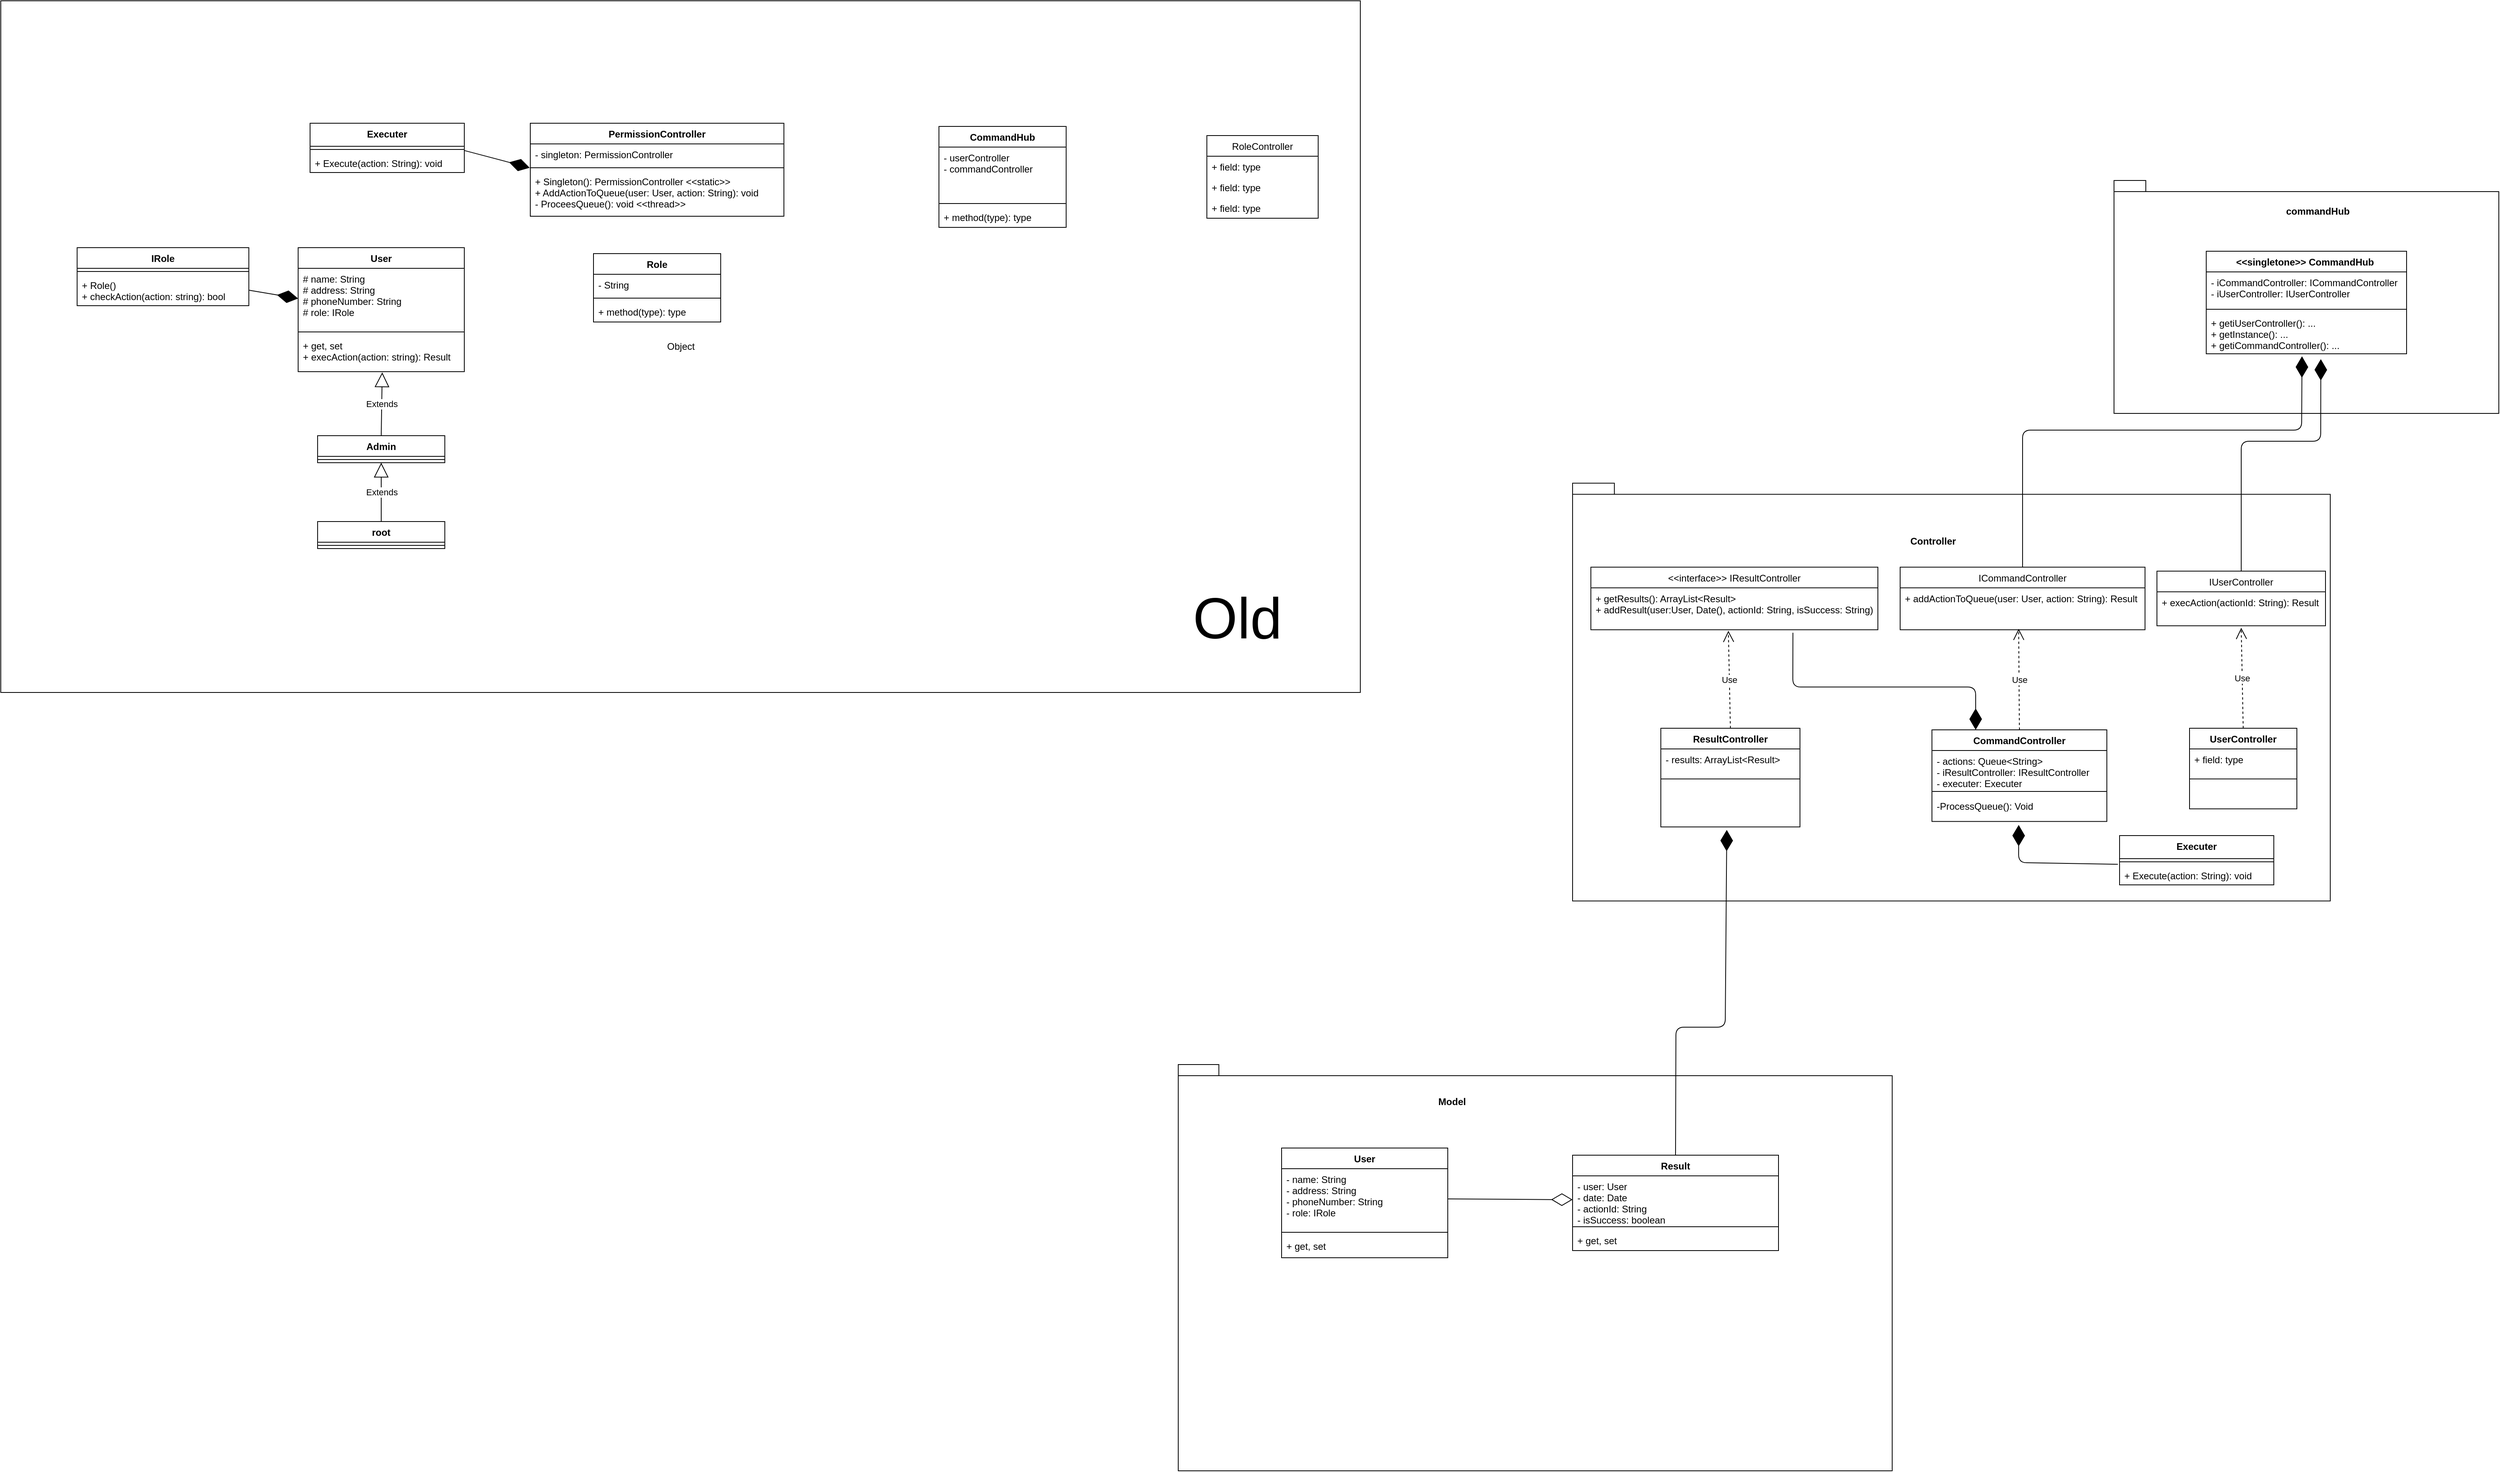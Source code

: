 <mxfile version="13.0.3" type="device"><diagram id="T-yTcpe1odTzzjGaCp-8" name="Page-1"><mxGraphModel dx="5155" dy="2055" grid="0" gridSize="10" guides="1" tooltips="1" connect="1" arrows="1" fold="1" page="0" pageScale="1" pageWidth="827" pageHeight="1169" math="0" shadow="0"><root><mxCell id="0"/><mxCell id="1" parent="0"/><mxCell id="IPdz77YoFAxO_z4YQOVF-111" value="Object" style="html=1;" vertex="1" parent="1"><mxGeometry x="-1524" y="367" width="1710" height="870" as="geometry"/></mxCell><mxCell id="EQePT70joVO9GMre0ixk-49" value="" style="endArrow=diamondThin;endFill=1;endSize=24;html=1;entryX=0;entryY=0.5;entryDx=0;entryDy=0;exitX=1;exitY=0.5;exitDx=0;exitDy=0;" parent="1" source="8HXNI2pYy66tV-3SzxtQ-8" target="EQePT70joVO9GMre0ixk-6" edge="1"><mxGeometry width="160" relative="1" as="geometry"><mxPoint x="-1202" y="755" as="sourcePoint"/><mxPoint x="-1186" y="893" as="targetPoint"/></mxGeometry></mxCell><mxCell id="EQePT70joVO9GMre0ixk-50" value="Extends" style="endArrow=block;endSize=16;endFill=0;html=1;exitX=0.5;exitY=0;exitDx=0;exitDy=0;entryX=0.506;entryY=1.019;entryDx=0;entryDy=0;entryPerimeter=0;" parent="1" source="EQePT70joVO9GMre0ixk-9" target="EQePT70joVO9GMre0ixk-8" edge="1"><mxGeometry width="160" relative="1" as="geometry"><mxPoint x="-1311" y="950" as="sourcePoint"/><mxPoint x="-1151" y="950" as="targetPoint"/></mxGeometry></mxCell><mxCell id="EQePT70joVO9GMre0ixk-51" value="Extends" style="endArrow=block;endSize=16;endFill=0;html=1;exitX=0.5;exitY=0;exitDx=0;exitDy=0;entryX=0.5;entryY=1;entryDx=0;entryDy=0;" parent="1" source="EQePT70joVO9GMre0ixk-47" target="EQePT70joVO9GMre0ixk-9" edge="1"><mxGeometry width="160" relative="1" as="geometry"><mxPoint x="-1341.5" y="972" as="sourcePoint"/><mxPoint x="-1181.5" y="972" as="targetPoint"/></mxGeometry></mxCell><mxCell id="8HXNI2pYy66tV-3SzxtQ-18" value="" style="endArrow=diamondThin;html=1;entryX=-0.002;entryY=-0.069;entryDx=0;entryDy=0;entryPerimeter=0;exitX=0.998;exitY=-0.112;exitDx=0;exitDy=0;exitPerimeter=0;endFill=1;endSize=24;" parent="1" source="8HXNI2pYy66tV-3SzxtQ-4" target="8HXNI2pYy66tV-3SzxtQ-12" edge="1"><mxGeometry width="50" height="50" relative="1" as="geometry"><mxPoint x="-904" y="664" as="sourcePoint"/><mxPoint x="-854" y="614" as="targetPoint"/></mxGeometry></mxCell><mxCell id="IPdz77YoFAxO_z4YQOVF-36" value="" style="group" vertex="1" connectable="0" parent="1"><mxGeometry x="-43" y="1705" width="898" height="511" as="geometry"/></mxCell><mxCell id="IPdz77YoFAxO_z4YQOVF-37" value="" style="shape=folder;fontStyle=1;spacingTop=10;tabWidth=40;tabHeight=14;tabPosition=left;html=1;" vertex="1" parent="IPdz77YoFAxO_z4YQOVF-36"><mxGeometry width="898" height="511" as="geometry"/></mxCell><mxCell id="IPdz77YoFAxO_z4YQOVF-38" value="&lt;b&gt;Model&lt;/b&gt;" style="text;html=1;align=center;verticalAlign=middle;resizable=0;points=[];autosize=1;" vertex="1" parent="IPdz77YoFAxO_z4YQOVF-36"><mxGeometry x="321.501" y="37.999" width="45" height="18" as="geometry"/></mxCell><mxCell id="IPdz77YoFAxO_z4YQOVF-18" value="User" style="swimlane;fontStyle=1;align=center;verticalAlign=top;childLayout=stackLayout;horizontal=1;startSize=26;horizontalStack=0;resizeParent=1;resizeParentMax=0;resizeLast=0;collapsible=1;marginBottom=0;" vertex="1" parent="IPdz77YoFAxO_z4YQOVF-36"><mxGeometry x="130" y="105" width="209" height="138" as="geometry"/></mxCell><mxCell id="IPdz77YoFAxO_z4YQOVF-19" value="- name: String&#10;- address: String&#10;- phoneNumber: String&#10;- role: IRole" style="text;strokeColor=none;fillColor=none;align=left;verticalAlign=top;spacingLeft=4;spacingRight=4;overflow=hidden;rotatable=0;points=[[0,0.5],[1,0.5]];portConstraint=eastwest;" vertex="1" parent="IPdz77YoFAxO_z4YQOVF-18"><mxGeometry y="26" width="209" height="76" as="geometry"/></mxCell><mxCell id="IPdz77YoFAxO_z4YQOVF-20" value="" style="line;strokeWidth=1;fillColor=none;align=left;verticalAlign=middle;spacingTop=-1;spacingLeft=3;spacingRight=3;rotatable=0;labelPosition=right;points=[];portConstraint=eastwest;" vertex="1" parent="IPdz77YoFAxO_z4YQOVF-18"><mxGeometry y="102" width="209" height="8" as="geometry"/></mxCell><mxCell id="IPdz77YoFAxO_z4YQOVF-21" value="+ get, set" style="text;strokeColor=none;fillColor=none;align=left;verticalAlign=top;spacingLeft=4;spacingRight=4;overflow=hidden;rotatable=0;points=[[0,0.5],[1,0.5]];portConstraint=eastwest;" vertex="1" parent="IPdz77YoFAxO_z4YQOVF-18"><mxGeometry y="110" width="209" height="28" as="geometry"/></mxCell><mxCell id="IPdz77YoFAxO_z4YQOVF-43" value="" style="endArrow=diamondThin;endFill=0;endSize=24;html=1;entryX=0;entryY=0.5;entryDx=0;entryDy=0;exitX=1;exitY=0.5;exitDx=0;exitDy=0;" edge="1" parent="IPdz77YoFAxO_z4YQOVF-36" source="IPdz77YoFAxO_z4YQOVF-19" target="IPdz77YoFAxO_z4YQOVF-40"><mxGeometry width="160" relative="1" as="geometry"><mxPoint x="320" y="268" as="sourcePoint"/><mxPoint x="480" y="268" as="targetPoint"/></mxGeometry></mxCell><mxCell id="IPdz77YoFAxO_z4YQOVF-39" value="Result" style="swimlane;fontStyle=1;align=center;verticalAlign=top;childLayout=stackLayout;horizontal=1;startSize=26;horizontalStack=0;resizeParent=1;resizeParentMax=0;resizeLast=0;collapsible=1;marginBottom=0;" vertex="1" parent="IPdz77YoFAxO_z4YQOVF-36"><mxGeometry x="496" y="114" width="259" height="120" as="geometry"/></mxCell><mxCell id="IPdz77YoFAxO_z4YQOVF-40" value="- user: User&#10;- date: Date&#10;- actionId: String&#10;- isSuccess: boolean" style="text;strokeColor=none;fillColor=none;align=left;verticalAlign=top;spacingLeft=4;spacingRight=4;overflow=hidden;rotatable=0;points=[[0,0.5],[1,0.5]];portConstraint=eastwest;" vertex="1" parent="IPdz77YoFAxO_z4YQOVF-39"><mxGeometry y="26" width="259" height="60" as="geometry"/></mxCell><mxCell id="IPdz77YoFAxO_z4YQOVF-41" value="" style="line;strokeWidth=1;fillColor=none;align=left;verticalAlign=middle;spacingTop=-1;spacingLeft=3;spacingRight=3;rotatable=0;labelPosition=right;points=[];portConstraint=eastwest;" vertex="1" parent="IPdz77YoFAxO_z4YQOVF-39"><mxGeometry y="86" width="259" height="8" as="geometry"/></mxCell><mxCell id="IPdz77YoFAxO_z4YQOVF-42" value="+ get, set" style="text;strokeColor=none;fillColor=none;align=left;verticalAlign=top;spacingLeft=4;spacingRight=4;overflow=hidden;rotatable=0;points=[[0,0.5],[1,0.5]];portConstraint=eastwest;" vertex="1" parent="IPdz77YoFAxO_z4YQOVF-39"><mxGeometry y="94" width="259" height="26" as="geometry"/></mxCell><mxCell id="IPdz77YoFAxO_z4YQOVF-88" value="" style="group" vertex="1" connectable="0" parent="1"><mxGeometry x="453" y="980" width="953" height="567" as="geometry"/></mxCell><mxCell id="IPdz77YoFAxO_z4YQOVF-44" value="" style="group" vertex="1" connectable="0" parent="IPdz77YoFAxO_z4YQOVF-88"><mxGeometry width="953" height="567" as="geometry"/></mxCell><mxCell id="IPdz77YoFAxO_z4YQOVF-87" value="" style="group" vertex="1" connectable="0" parent="IPdz77YoFAxO_z4YQOVF-44"><mxGeometry y="-6.286" width="953" height="525.512" as="geometry"/></mxCell><mxCell id="IPdz77YoFAxO_z4YQOVF-45" value="" style="shape=folder;fontStyle=1;spacingTop=10;tabWidth=40;tabHeight=14;tabPosition=left;html=1;" vertex="1" parent="IPdz77YoFAxO_z4YQOVF-87"><mxGeometry width="953" height="525.512" as="geometry"/></mxCell><mxCell id="IPdz77YoFAxO_z4YQOVF-63" value="ICommandController" style="swimlane;fontStyle=0;childLayout=stackLayout;horizontal=1;startSize=26;fillColor=none;horizontalStack=0;resizeParent=1;resizeParentMax=0;resizeLast=0;collapsible=1;marginBottom=0;" vertex="1" parent="IPdz77YoFAxO_z4YQOVF-87"><mxGeometry x="412" y="105.605" width="308" height="78.803" as="geometry"/></mxCell><mxCell id="IPdz77YoFAxO_z4YQOVF-64" value="+ addActionToQueue(user: User, action: String): Result" style="text;strokeColor=none;fillColor=none;align=left;verticalAlign=top;spacingLeft=4;spacingRight=4;overflow=hidden;rotatable=0;points=[[0,0.5],[1,0.5]];portConstraint=eastwest;" vertex="1" parent="IPdz77YoFAxO_z4YQOVF-63"><mxGeometry y="26" width="308" height="52.803" as="geometry"/></mxCell><mxCell id="IPdz77YoFAxO_z4YQOVF-85" value="IUserController" style="swimlane;fontStyle=0;childLayout=stackLayout;horizontal=1;startSize=26;fillColor=none;horizontalStack=0;resizeParent=1;resizeParentMax=0;resizeLast=0;collapsible=1;marginBottom=0;" vertex="1" parent="IPdz77YoFAxO_z4YQOVF-44"><mxGeometry x="735" y="104.348" width="212" height="68.745" as="geometry"/></mxCell><mxCell id="IPdz77YoFAxO_z4YQOVF-86" value="+ execAction(actionId: String): Result" style="text;strokeColor=none;fillColor=none;align=left;verticalAlign=top;spacingLeft=4;spacingRight=4;overflow=hidden;rotatable=0;points=[[0,0.5],[1,0.5]];portConstraint=eastwest;" vertex="1" parent="IPdz77YoFAxO_z4YQOVF-85"><mxGeometry y="26" width="212" height="42.745" as="geometry"/></mxCell><mxCell id="IPdz77YoFAxO_z4YQOVF-59" value="&lt;&lt;interface&gt;&gt; IResultController" style="swimlane;fontStyle=0;childLayout=stackLayout;horizontal=1;startSize=26;fillColor=none;horizontalStack=0;resizeParent=1;resizeParentMax=0;resizeLast=0;collapsible=1;marginBottom=0;" vertex="1" parent="IPdz77YoFAxO_z4YQOVF-44"><mxGeometry x="23" y="99.319" width="361" height="78.803" as="geometry"/></mxCell><mxCell id="IPdz77YoFAxO_z4YQOVF-60" value="+ getResults(): ArrayList&lt;Result&gt;&#10;+ addResult(user:User, Date(), actionId: String, isSuccess: String)" style="text;strokeColor=none;fillColor=none;align=left;verticalAlign=top;spacingLeft=4;spacingRight=4;overflow=hidden;rotatable=0;points=[[0,0.5],[1,0.5]];portConstraint=eastwest;" vertex="1" parent="IPdz77YoFAxO_z4YQOVF-59"><mxGeometry y="26" width="361" height="52.803" as="geometry"/></mxCell><mxCell id="IPdz77YoFAxO_z4YQOVF-46" value="&lt;b&gt;Controller&lt;/b&gt;" style="text;html=1;align=center;verticalAlign=middle;resizable=0;points=[];autosize=1;" vertex="1" parent="IPdz77YoFAxO_z4YQOVF-44"><mxGeometry x="419.717" y="57.608" width="67" height="18" as="geometry"/></mxCell><mxCell id="IPdz77YoFAxO_z4YQOVF-55" value="UserController" style="swimlane;fontStyle=1;align=center;verticalAlign=top;childLayout=stackLayout;horizontal=1;startSize=26;horizontalStack=0;resizeParent=1;resizeParentMax=0;resizeLast=0;collapsible=1;marginBottom=0;" vertex="1" parent="IPdz77YoFAxO_z4YQOVF-44"><mxGeometry x="776" y="302.002" width="135" height="101.432" as="geometry"/></mxCell><mxCell id="IPdz77YoFAxO_z4YQOVF-56" value="+ field: type" style="text;strokeColor=none;fillColor=none;align=left;verticalAlign=top;spacingLeft=4;spacingRight=4;overflow=hidden;rotatable=0;points=[[0,0.5],[1,0.5]];portConstraint=eastwest;" vertex="1" parent="IPdz77YoFAxO_z4YQOVF-55"><mxGeometry y="26" width="135" height="32.687" as="geometry"/></mxCell><mxCell id="IPdz77YoFAxO_z4YQOVF-57" value="" style="line;strokeWidth=1;fillColor=none;align=left;verticalAlign=middle;spacingTop=-1;spacingLeft=3;spacingRight=3;rotatable=0;labelPosition=right;points=[];portConstraint=eastwest;" vertex="1" parent="IPdz77YoFAxO_z4YQOVF-55"><mxGeometry y="58.687" width="135" height="10.058" as="geometry"/></mxCell><mxCell id="IPdz77YoFAxO_z4YQOVF-58" value=" " style="text;strokeColor=none;fillColor=none;align=left;verticalAlign=top;spacingLeft=4;spacingRight=4;overflow=hidden;rotatable=0;points=[[0,0.5],[1,0.5]];portConstraint=eastwest;" vertex="1" parent="IPdz77YoFAxO_z4YQOVF-55"><mxGeometry y="68.745" width="135" height="32.687" as="geometry"/></mxCell><mxCell id="IPdz77YoFAxO_z4YQOVF-51" value="ResultController" style="swimlane;fontStyle=1;align=center;verticalAlign=top;childLayout=stackLayout;horizontal=1;startSize=26;horizontalStack=0;resizeParent=1;resizeParentMax=0;resizeLast=0;collapsible=1;marginBottom=0;" vertex="1" parent="IPdz77YoFAxO_z4YQOVF-44"><mxGeometry x="111" y="302.003" width="175" height="124.062" as="geometry"/></mxCell><mxCell id="IPdz77YoFAxO_z4YQOVF-52" value="- results: ArrayList&lt;Result&gt;" style="text;strokeColor=none;fillColor=none;align=left;verticalAlign=top;spacingLeft=4;spacingRight=4;overflow=hidden;rotatable=0;points=[[0,0.5],[1,0.5]];portConstraint=eastwest;" vertex="1" parent="IPdz77YoFAxO_z4YQOVF-51"><mxGeometry y="26" width="175" height="32.687" as="geometry"/></mxCell><mxCell id="IPdz77YoFAxO_z4YQOVF-53" value="" style="line;strokeWidth=1;fillColor=none;align=left;verticalAlign=middle;spacingTop=-1;spacingLeft=3;spacingRight=3;rotatable=0;labelPosition=right;points=[];portConstraint=eastwest;" vertex="1" parent="IPdz77YoFAxO_z4YQOVF-51"><mxGeometry y="58.687" width="175" height="10.058" as="geometry"/></mxCell><mxCell id="IPdz77YoFAxO_z4YQOVF-54" value=" " style="text;strokeColor=none;fillColor=none;align=left;verticalAlign=top;spacingLeft=4;spacingRight=4;overflow=hidden;rotatable=0;points=[[0,0.5],[1,0.5]];portConstraint=eastwest;" vertex="1" parent="IPdz77YoFAxO_z4YQOVF-51"><mxGeometry y="68.745" width="175" height="55.317" as="geometry"/></mxCell><mxCell id="IPdz77YoFAxO_z4YQOVF-47" value="CommandController" style="swimlane;fontStyle=1;align=center;verticalAlign=top;childLayout=stackLayout;horizontal=1;startSize=26;horizontalStack=0;resizeParent=1;resizeParentMax=0;resizeLast=0;collapsible=1;marginBottom=0;" vertex="1" parent="IPdz77YoFAxO_z4YQOVF-44"><mxGeometry x="452" y="304.002" width="220" height="115.262" as="geometry"/></mxCell><mxCell id="IPdz77YoFAxO_z4YQOVF-48" value="- actions: Queue&lt;String&gt;&#10;- iResultController: IResultController&#10;- executer: Executer" style="text;strokeColor=none;fillColor=none;align=left;verticalAlign=top;spacingLeft=4;spacingRight=4;overflow=hidden;rotatable=0;points=[[0,0.5],[1,0.5]];portConstraint=eastwest;" vertex="1" parent="IPdz77YoFAxO_z4YQOVF-47"><mxGeometry y="26" width="220" height="46.517" as="geometry"/></mxCell><mxCell id="IPdz77YoFAxO_z4YQOVF-49" value="" style="line;strokeWidth=1;fillColor=none;align=left;verticalAlign=middle;spacingTop=-1;spacingLeft=3;spacingRight=3;rotatable=0;labelPosition=right;points=[];portConstraint=eastwest;" vertex="1" parent="IPdz77YoFAxO_z4YQOVF-47"><mxGeometry y="72.517" width="220" height="10.058" as="geometry"/></mxCell><mxCell id="IPdz77YoFAxO_z4YQOVF-50" value="-ProcessQueue(): Void " style="text;strokeColor=none;fillColor=none;align=left;verticalAlign=top;spacingLeft=4;spacingRight=4;overflow=hidden;rotatable=0;points=[[0,0.5],[1,0.5]];portConstraint=eastwest;" vertex="1" parent="IPdz77YoFAxO_z4YQOVF-47"><mxGeometry y="82.574" width="220" height="32.687" as="geometry"/></mxCell><mxCell id="IPdz77YoFAxO_z4YQOVF-89" value="" style="endArrow=diamondThin;endFill=1;endSize=24;html=1;entryX=0.25;entryY=0;entryDx=0;entryDy=0;exitX=0.704;exitY=1.071;exitDx=0;exitDy=0;exitPerimeter=0;" edge="1" parent="IPdz77YoFAxO_z4YQOVF-44" source="IPdz77YoFAxO_z4YQOVF-60" target="IPdz77YoFAxO_z4YQOVF-47"><mxGeometry width="160" relative="1" as="geometry"><mxPoint x="512" y="609.745" as="sourcePoint"/><mxPoint x="672" y="609.745" as="targetPoint"/><Array as="points"><mxPoint x="277" y="250.184"/><mxPoint x="507" y="250.184"/></Array></mxGeometry></mxCell><mxCell id="IPdz77YoFAxO_z4YQOVF-90" value="Use" style="endArrow=open;endSize=12;dashed=1;html=1;exitX=0.5;exitY=0;exitDx=0;exitDy=0;entryX=0.479;entryY=1.024;entryDx=0;entryDy=0;entryPerimeter=0;" edge="1" parent="IPdz77YoFAxO_z4YQOVF-44" source="IPdz77YoFAxO_z4YQOVF-51" target="IPdz77YoFAxO_z4YQOVF-60"><mxGeometry width="160" relative="1" as="geometry"><mxPoint x="435" y="593.401" as="sourcePoint"/><mxPoint x="595" y="593.401" as="targetPoint"/></mxGeometry></mxCell><mxCell id="IPdz77YoFAxO_z4YQOVF-91" value="Use" style="endArrow=open;endSize=12;dashed=1;html=1;exitX=0.5;exitY=0;exitDx=0;exitDy=0;entryX=0.484;entryY=0.976;entryDx=0;entryDy=0;entryPerimeter=0;" edge="1" parent="IPdz77YoFAxO_z4YQOVF-44" source="IPdz77YoFAxO_z4YQOVF-47" target="IPdz77YoFAxO_z4YQOVF-64"><mxGeometry width="160" relative="1" as="geometry"><mxPoint x="668" y="677.634" as="sourcePoint"/><mxPoint x="828" y="677.634" as="targetPoint"/></mxGeometry></mxCell><mxCell id="IPdz77YoFAxO_z4YQOVF-92" value="Use" style="endArrow=open;endSize=12;dashed=1;html=1;exitX=0.5;exitY=0;exitDx=0;exitDy=0;entryX=0.5;entryY=1.059;entryDx=0;entryDy=0;entryPerimeter=0;" edge="1" parent="IPdz77YoFAxO_z4YQOVF-44" source="IPdz77YoFAxO_z4YQOVF-55" target="IPdz77YoFAxO_z4YQOVF-86"><mxGeometry width="160" relative="1" as="geometry"><mxPoint x="806" y="619.803" as="sourcePoint"/><mxPoint x="966" y="619.803" as="targetPoint"/></mxGeometry></mxCell><mxCell id="IPdz77YoFAxO_z4YQOVF-93" value="" style="endArrow=diamondThin;endFill=1;endSize=24;html=1;entryX=0.474;entryY=1.068;entryDx=0;entryDy=0;entryPerimeter=0;exitX=0.5;exitY=0;exitDx=0;exitDy=0;" edge="1" parent="1" source="IPdz77YoFAxO_z4YQOVF-39" target="IPdz77YoFAxO_z4YQOVF-54"><mxGeometry width="160" relative="1" as="geometry"><mxPoint x="431" y="1564" as="sourcePoint"/><mxPoint x="591" y="1564" as="targetPoint"/><Array as="points"><mxPoint x="583" y="1658"/><mxPoint x="645" y="1658"/></Array></mxGeometry></mxCell><mxCell id="IPdz77YoFAxO_z4YQOVF-105" value="" style="endArrow=diamondThin;endFill=1;endSize=24;html=1;entryX=0.496;entryY=1.132;entryDx=0;entryDy=0;entryPerimeter=0;exitX=-0.011;exitY=-0.035;exitDx=0;exitDy=0;exitPerimeter=0;" edge="1" parent="1" source="IPdz77YoFAxO_z4YQOVF-104" target="IPdz77YoFAxO_z4YQOVF-50"><mxGeometry width="160" relative="1" as="geometry"><mxPoint x="917" y="1562" as="sourcePoint"/><mxPoint x="1077" y="1562" as="targetPoint"/><Array as="points"><mxPoint x="1014" y="1451"/></Array></mxGeometry></mxCell><mxCell id="IPdz77YoFAxO_z4YQOVF-102" value="Executer" style="swimlane;fontStyle=1;align=center;verticalAlign=top;childLayout=stackLayout;horizontal=1;startSize=29;horizontalStack=0;resizeParent=1;resizeParentMax=0;resizeLast=0;collapsible=1;marginBottom=0;" vertex="1" parent="1"><mxGeometry x="1141" y="1417" width="194" height="62" as="geometry"/></mxCell><mxCell id="IPdz77YoFAxO_z4YQOVF-103" value="" style="line;strokeWidth=1;fillColor=none;align=left;verticalAlign=middle;spacingTop=-1;spacingLeft=3;spacingRight=3;rotatable=0;labelPosition=right;points=[];portConstraint=eastwest;" vertex="1" parent="IPdz77YoFAxO_z4YQOVF-102"><mxGeometry y="29" width="194" height="8" as="geometry"/></mxCell><mxCell id="IPdz77YoFAxO_z4YQOVF-104" value="+ Execute(action: String): void" style="text;strokeColor=none;fillColor=none;align=left;verticalAlign=top;spacingLeft=4;spacingRight=4;overflow=hidden;rotatable=0;points=[[0,0.5],[1,0.5]];portConstraint=eastwest;" vertex="1" parent="IPdz77YoFAxO_z4YQOVF-102"><mxGeometry y="37" width="194" height="25" as="geometry"/></mxCell><mxCell id="IPdz77YoFAxO_z4YQOVF-106" value="" style="group;recursiveResize=0;" vertex="1" connectable="0" parent="1"><mxGeometry x="1134" y="593" width="484" height="293" as="geometry"/></mxCell><mxCell id="IPdz77YoFAxO_z4YQOVF-95" value="" style="group" vertex="1" connectable="0" parent="IPdz77YoFAxO_z4YQOVF-106"><mxGeometry width="484" height="293" as="geometry"/></mxCell><mxCell id="IPdz77YoFAxO_z4YQOVF-96" value="" style="shape=folder;fontStyle=1;spacingTop=10;tabWidth=40;tabHeight=14;tabPosition=left;html=1;" vertex="1" parent="IPdz77YoFAxO_z4YQOVF-95"><mxGeometry width="484" height="293" as="geometry"/></mxCell><mxCell id="IPdz77YoFAxO_z4YQOVF-97" value="&lt;b&gt;commandHub&lt;/b&gt;" style="text;html=1;align=center;verticalAlign=middle;resizable=0;points=[];autosize=1;" vertex="1" parent="IPdz77YoFAxO_z4YQOVF-95"><mxGeometry x="210.695" y="29.769" width="90" height="18" as="geometry"/></mxCell><mxCell id="IPdz77YoFAxO_z4YQOVF-98" value="&lt;&lt;singletone&gt;&gt; CommandHub " style="swimlane;fontStyle=1;align=center;verticalAlign=top;childLayout=stackLayout;horizontal=1;startSize=26;horizontalStack=0;resizeParent=1;resizeParentMax=0;resizeLast=0;collapsible=1;marginBottom=0;" vertex="1" parent="IPdz77YoFAxO_z4YQOVF-106"><mxGeometry x="116" y="89" width="252" height="129" as="geometry"/></mxCell><mxCell id="IPdz77YoFAxO_z4YQOVF-99" value="- iCommandController: ICommandController&#10;- iUserController: IUserController" style="text;strokeColor=none;fillColor=none;align=left;verticalAlign=top;spacingLeft=4;spacingRight=4;overflow=hidden;rotatable=0;points=[[0,0.5],[1,0.5]];portConstraint=eastwest;" vertex="1" parent="IPdz77YoFAxO_z4YQOVF-98"><mxGeometry y="26" width="252" height="43" as="geometry"/></mxCell><mxCell id="IPdz77YoFAxO_z4YQOVF-100" value="" style="line;strokeWidth=1;fillColor=none;align=left;verticalAlign=middle;spacingTop=-1;spacingLeft=3;spacingRight=3;rotatable=0;labelPosition=right;points=[];portConstraint=eastwest;" vertex="1" parent="IPdz77YoFAxO_z4YQOVF-98"><mxGeometry y="69" width="252" height="8" as="geometry"/></mxCell><mxCell id="IPdz77YoFAxO_z4YQOVF-101" value="+ getiUserController(): ...&#10;+ getInstance(): ...&#10;+ getiCommandController(): ..." style="text;strokeColor=none;fillColor=none;align=left;verticalAlign=top;spacingLeft=4;spacingRight=4;overflow=hidden;rotatable=0;points=[[0,0.5],[1,0.5]];portConstraint=eastwest;" vertex="1" parent="IPdz77YoFAxO_z4YQOVF-98"><mxGeometry y="77" width="252" height="52" as="geometry"/></mxCell><mxCell id="IPdz77YoFAxO_z4YQOVF-108" value="" style="endArrow=diamondThin;endFill=1;endSize=24;html=1;entryX=0.478;entryY=1.061;entryDx=0;entryDy=0;entryPerimeter=0;exitX=0.5;exitY=0;exitDx=0;exitDy=0;" edge="1" parent="1" source="IPdz77YoFAxO_z4YQOVF-63" target="IPdz77YoFAxO_z4YQOVF-101"><mxGeometry width="160" relative="1" as="geometry"><mxPoint x="1215" y="957" as="sourcePoint"/><mxPoint x="1375" y="957" as="targetPoint"/><Array as="points"><mxPoint x="1019" y="907"/><mxPoint x="1370" y="907"/></Array></mxGeometry></mxCell><mxCell id="IPdz77YoFAxO_z4YQOVF-110" value="" style="endArrow=diamondThin;endFill=1;endSize=24;html=1;entryX=0.572;entryY=1.129;entryDx=0;entryDy=0;entryPerimeter=0;exitX=0.5;exitY=0;exitDx=0;exitDy=0;" edge="1" parent="1" source="IPdz77YoFAxO_z4YQOVF-85" target="IPdz77YoFAxO_z4YQOVF-101"><mxGeometry width="160" relative="1" as="geometry"><mxPoint x="1530" y="974" as="sourcePoint"/><mxPoint x="1690" y="974" as="targetPoint"/><Array as="points"><mxPoint x="1294" y="921"/><mxPoint x="1394" y="921"/></Array></mxGeometry></mxCell><mxCell id="EQePT70joVO9GMre0ixk-9" value="Admin" style="swimlane;fontStyle=1;align=center;verticalAlign=top;childLayout=stackLayout;horizontal=1;startSize=26;horizontalStack=0;resizeParent=1;resizeParentMax=0;resizeLast=0;collapsible=1;marginBottom=0;" parent="1" vertex="1"><mxGeometry x="-1125.5" y="914" width="160" height="34" as="geometry"/></mxCell><mxCell id="EQePT70joVO9GMre0ixk-11" value="" style="line;strokeWidth=1;fillColor=none;align=left;verticalAlign=middle;spacingTop=-1;spacingLeft=3;spacingRight=3;rotatable=0;labelPosition=right;points=[];portConstraint=eastwest;" parent="EQePT70joVO9GMre0ixk-9" vertex="1"><mxGeometry y="26" width="160" height="8" as="geometry"/></mxCell><mxCell id="EQePT70joVO9GMre0ixk-47" value="root" style="swimlane;fontStyle=1;align=center;verticalAlign=top;childLayout=stackLayout;horizontal=1;startSize=26;horizontalStack=0;resizeParent=1;resizeParentMax=0;resizeLast=0;collapsible=1;marginBottom=0;" parent="1" vertex="1"><mxGeometry x="-1125.5" y="1022" width="160" height="34" as="geometry"/></mxCell><mxCell id="EQePT70joVO9GMre0ixk-48" value="" style="line;strokeWidth=1;fillColor=none;align=left;verticalAlign=middle;spacingTop=-1;spacingLeft=3;spacingRight=3;rotatable=0;labelPosition=right;points=[];portConstraint=eastwest;" parent="EQePT70joVO9GMre0ixk-47" vertex="1"><mxGeometry y="26" width="160" height="8" as="geometry"/></mxCell><mxCell id="EQePT70joVO9GMre0ixk-5" value="User" style="swimlane;fontStyle=1;align=center;verticalAlign=top;childLayout=stackLayout;horizontal=1;startSize=26;horizontalStack=0;resizeParent=1;resizeParentMax=0;resizeLast=0;collapsible=1;marginBottom=0;" parent="1" vertex="1"><mxGeometry x="-1150" y="677.5" width="209" height="156" as="geometry"/></mxCell><mxCell id="EQePT70joVO9GMre0ixk-6" value="# name: String&#10;# address: String&#10;# phoneNumber: String&#10;# role: IRole" style="text;strokeColor=none;fillColor=none;align=left;verticalAlign=top;spacingLeft=4;spacingRight=4;overflow=hidden;rotatable=0;points=[[0,0.5],[1,0.5]];portConstraint=eastwest;" parent="EQePT70joVO9GMre0ixk-5" vertex="1"><mxGeometry y="26" width="209" height="76" as="geometry"/></mxCell><mxCell id="EQePT70joVO9GMre0ixk-7" value="" style="line;strokeWidth=1;fillColor=none;align=left;verticalAlign=middle;spacingTop=-1;spacingLeft=3;spacingRight=3;rotatable=0;labelPosition=right;points=[];portConstraint=eastwest;" parent="EQePT70joVO9GMre0ixk-5" vertex="1"><mxGeometry y="102" width="209" height="8" as="geometry"/></mxCell><mxCell id="EQePT70joVO9GMre0ixk-8" value="+ get, set&#10;+ execAction(action: string): Result" style="text;strokeColor=none;fillColor=none;align=left;verticalAlign=top;spacingLeft=4;spacingRight=4;overflow=hidden;rotatable=0;points=[[0,0.5],[1,0.5]];portConstraint=eastwest;" parent="EQePT70joVO9GMre0ixk-5" vertex="1"><mxGeometry y="110" width="209" height="46" as="geometry"/></mxCell><mxCell id="8HXNI2pYy66tV-3SzxtQ-1" value="Executer" style="swimlane;fontStyle=1;align=center;verticalAlign=top;childLayout=stackLayout;horizontal=1;startSize=29;horizontalStack=0;resizeParent=1;resizeParentMax=0;resizeLast=0;collapsible=1;marginBottom=0;" parent="1" vertex="1"><mxGeometry x="-1135" y="521" width="194" height="62" as="geometry"/></mxCell><mxCell id="8HXNI2pYy66tV-3SzxtQ-3" value="" style="line;strokeWidth=1;fillColor=none;align=left;verticalAlign=middle;spacingTop=-1;spacingLeft=3;spacingRight=3;rotatable=0;labelPosition=right;points=[];portConstraint=eastwest;" parent="8HXNI2pYy66tV-3SzxtQ-1" vertex="1"><mxGeometry y="29" width="194" height="8" as="geometry"/></mxCell><mxCell id="8HXNI2pYy66tV-3SzxtQ-4" value="+ Execute(action: String): void" style="text;strokeColor=none;fillColor=none;align=left;verticalAlign=top;spacingLeft=4;spacingRight=4;overflow=hidden;rotatable=0;points=[[0,0.5],[1,0.5]];portConstraint=eastwest;" parent="8HXNI2pYy66tV-3SzxtQ-1" vertex="1"><mxGeometry y="37" width="194" height="25" as="geometry"/></mxCell><mxCell id="8HXNI2pYy66tV-3SzxtQ-5" value="IRole" style="swimlane;fontStyle=1;align=center;verticalAlign=top;childLayout=stackLayout;horizontal=1;startSize=26;horizontalStack=0;resizeParent=1;resizeParentMax=0;resizeLast=0;collapsible=1;marginBottom=0;" parent="1" vertex="1"><mxGeometry x="-1428" y="677.5" width="216" height="73" as="geometry"/></mxCell><mxCell id="8HXNI2pYy66tV-3SzxtQ-7" value="" style="line;strokeWidth=1;fillColor=none;align=left;verticalAlign=middle;spacingTop=-1;spacingLeft=3;spacingRight=3;rotatable=0;labelPosition=right;points=[];portConstraint=eastwest;" parent="8HXNI2pYy66tV-3SzxtQ-5" vertex="1"><mxGeometry y="26" width="216" height="8" as="geometry"/></mxCell><mxCell id="8HXNI2pYy66tV-3SzxtQ-8" value="+ Role()&#10;+ checkAction(action: string): bool" style="text;strokeColor=none;fillColor=none;align=left;verticalAlign=top;spacingLeft=4;spacingRight=4;overflow=hidden;rotatable=0;points=[[0,0.5],[1,0.5]];portConstraint=eastwest;" parent="8HXNI2pYy66tV-3SzxtQ-5" vertex="1"><mxGeometry y="34" width="216" height="39" as="geometry"/></mxCell><mxCell id="8HXNI2pYy66tV-3SzxtQ-9" value="PermissionController" style="swimlane;fontStyle=1;align=center;verticalAlign=top;childLayout=stackLayout;horizontal=1;startSize=26;horizontalStack=0;resizeParent=1;resizeParentMax=0;resizeLast=0;collapsible=1;marginBottom=0;" parent="1" vertex="1"><mxGeometry x="-858" y="521" width="319" height="117" as="geometry"/></mxCell><mxCell id="8HXNI2pYy66tV-3SzxtQ-10" value="- singleton: PermissionController" style="text;strokeColor=none;fillColor=none;align=left;verticalAlign=top;spacingLeft=4;spacingRight=4;overflow=hidden;rotatable=0;points=[[0,0.5],[1,0.5]];portConstraint=eastwest;" parent="8HXNI2pYy66tV-3SzxtQ-9" vertex="1"><mxGeometry y="26" width="319" height="26" as="geometry"/></mxCell><mxCell id="8HXNI2pYy66tV-3SzxtQ-11" value="" style="line;strokeWidth=1;fillColor=none;align=left;verticalAlign=middle;spacingTop=-1;spacingLeft=3;spacingRight=3;rotatable=0;labelPosition=right;points=[];portConstraint=eastwest;" parent="8HXNI2pYy66tV-3SzxtQ-9" vertex="1"><mxGeometry y="52" width="319" height="8" as="geometry"/></mxCell><mxCell id="8HXNI2pYy66tV-3SzxtQ-12" value="+ Singleton(): PermissionController &lt;&lt;static&gt;&gt;&#10;+ AddActionToQueue(user: User, action: String): void&#10;- ProceesQueue(): void &lt;&lt;thread&gt;&gt;&#10;" style="text;strokeColor=none;fillColor=none;align=left;verticalAlign=top;spacingLeft=4;spacingRight=4;overflow=hidden;rotatable=0;points=[[0,0.5],[1,0.5]];portConstraint=eastwest;" parent="8HXNI2pYy66tV-3SzxtQ-9" vertex="1"><mxGeometry y="60" width="319" height="57" as="geometry"/></mxCell><mxCell id="IPdz77YoFAxO_z4YQOVF-1" value="Role&#10;" style="swimlane;fontStyle=1;align=center;verticalAlign=top;childLayout=stackLayout;horizontal=1;startSize=26;horizontalStack=0;resizeParent=1;resizeParentMax=0;resizeLast=0;collapsible=1;marginBottom=0;" vertex="1" parent="1"><mxGeometry x="-778.5" y="685" width="160" height="86" as="geometry"/></mxCell><mxCell id="IPdz77YoFAxO_z4YQOVF-2" value="- String" style="text;strokeColor=none;fillColor=none;align=left;verticalAlign=top;spacingLeft=4;spacingRight=4;overflow=hidden;rotatable=0;points=[[0,0.5],[1,0.5]];portConstraint=eastwest;" vertex="1" parent="IPdz77YoFAxO_z4YQOVF-1"><mxGeometry y="26" width="160" height="26" as="geometry"/></mxCell><mxCell id="IPdz77YoFAxO_z4YQOVF-3" value="" style="line;strokeWidth=1;fillColor=none;align=left;verticalAlign=middle;spacingTop=-1;spacingLeft=3;spacingRight=3;rotatable=0;labelPosition=right;points=[];portConstraint=eastwest;" vertex="1" parent="IPdz77YoFAxO_z4YQOVF-1"><mxGeometry y="52" width="160" height="8" as="geometry"/></mxCell><mxCell id="IPdz77YoFAxO_z4YQOVF-4" value="+ method(type): type" style="text;strokeColor=none;fillColor=none;align=left;verticalAlign=top;spacingLeft=4;spacingRight=4;overflow=hidden;rotatable=0;points=[[0,0.5],[1,0.5]];portConstraint=eastwest;" vertex="1" parent="IPdz77YoFAxO_z4YQOVF-1"><mxGeometry y="60" width="160" height="26" as="geometry"/></mxCell><mxCell id="IPdz77YoFAxO_z4YQOVF-10" value="CommandHub" style="swimlane;fontStyle=1;align=center;verticalAlign=top;childLayout=stackLayout;horizontal=1;startSize=26;horizontalStack=0;resizeParent=1;resizeParentMax=0;resizeLast=0;collapsible=1;marginBottom=0;" vertex="1" parent="1"><mxGeometry x="-344" y="525" width="160" height="127" as="geometry"/></mxCell><mxCell id="IPdz77YoFAxO_z4YQOVF-11" value="- userController&#10;- commandController" style="text;strokeColor=none;fillColor=none;align=left;verticalAlign=top;spacingLeft=4;spacingRight=4;overflow=hidden;rotatable=0;points=[[0,0.5],[1,0.5]];portConstraint=eastwest;" vertex="1" parent="IPdz77YoFAxO_z4YQOVF-10"><mxGeometry y="26" width="160" height="67" as="geometry"/></mxCell><mxCell id="IPdz77YoFAxO_z4YQOVF-12" value="" style="line;strokeWidth=1;fillColor=none;align=left;verticalAlign=middle;spacingTop=-1;spacingLeft=3;spacingRight=3;rotatable=0;labelPosition=right;points=[];portConstraint=eastwest;" vertex="1" parent="IPdz77YoFAxO_z4YQOVF-10"><mxGeometry y="93" width="160" height="8" as="geometry"/></mxCell><mxCell id="IPdz77YoFAxO_z4YQOVF-13" value="+ method(type): type" style="text;strokeColor=none;fillColor=none;align=left;verticalAlign=top;spacingLeft=4;spacingRight=4;overflow=hidden;rotatable=0;points=[[0,0.5],[1,0.5]];portConstraint=eastwest;" vertex="1" parent="IPdz77YoFAxO_z4YQOVF-10"><mxGeometry y="101" width="160" height="26" as="geometry"/></mxCell><mxCell id="IPdz77YoFAxO_z4YQOVF-5" value="RoleController" style="swimlane;fontStyle=0;childLayout=stackLayout;horizontal=1;startSize=26;fillColor=none;horizontalStack=0;resizeParent=1;resizeParentMax=0;resizeLast=0;collapsible=1;marginBottom=0;" vertex="1" parent="1"><mxGeometry x="-7" y="536.5" width="140" height="104" as="geometry"/></mxCell><mxCell id="IPdz77YoFAxO_z4YQOVF-6" value="+ field: type" style="text;strokeColor=none;fillColor=none;align=left;verticalAlign=top;spacingLeft=4;spacingRight=4;overflow=hidden;rotatable=0;points=[[0,0.5],[1,0.5]];portConstraint=eastwest;" vertex="1" parent="IPdz77YoFAxO_z4YQOVF-5"><mxGeometry y="26" width="140" height="26" as="geometry"/></mxCell><mxCell id="IPdz77YoFAxO_z4YQOVF-7" value="+ field: type" style="text;strokeColor=none;fillColor=none;align=left;verticalAlign=top;spacingLeft=4;spacingRight=4;overflow=hidden;rotatable=0;points=[[0,0.5],[1,0.5]];portConstraint=eastwest;" vertex="1" parent="IPdz77YoFAxO_z4YQOVF-5"><mxGeometry y="52" width="140" height="26" as="geometry"/></mxCell><mxCell id="IPdz77YoFAxO_z4YQOVF-8" value="+ field: type" style="text;strokeColor=none;fillColor=none;align=left;verticalAlign=top;spacingLeft=4;spacingRight=4;overflow=hidden;rotatable=0;points=[[0,0.5],[1,0.5]];portConstraint=eastwest;" vertex="1" parent="IPdz77YoFAxO_z4YQOVF-5"><mxGeometry y="78" width="140" height="26" as="geometry"/></mxCell><mxCell id="IPdz77YoFAxO_z4YQOVF-112" value="&lt;font style=&quot;font-size: 72px&quot;&gt;Old&lt;/font&gt;" style="text;html=1;align=center;verticalAlign=middle;resizable=0;points=[];autosize=1;" vertex="1" parent="1"><mxGeometry x="-30" y="1124" width="122" height="39" as="geometry"/></mxCell></root></mxGraphModel></diagram></mxfile>